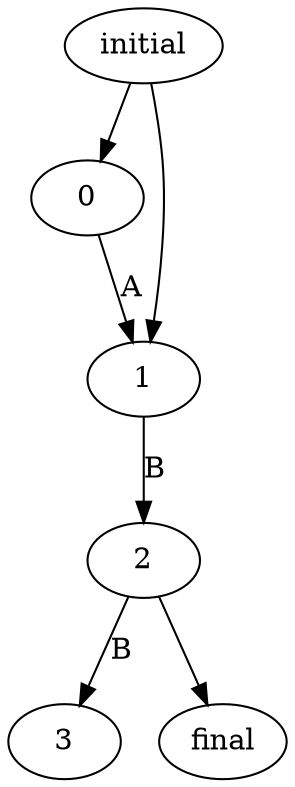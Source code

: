 digraph{ 
initial->0
initial->1
 0->1 [label=A]
 1->2 [label=B] 
 2->3 [label=B] 
 2->final

}